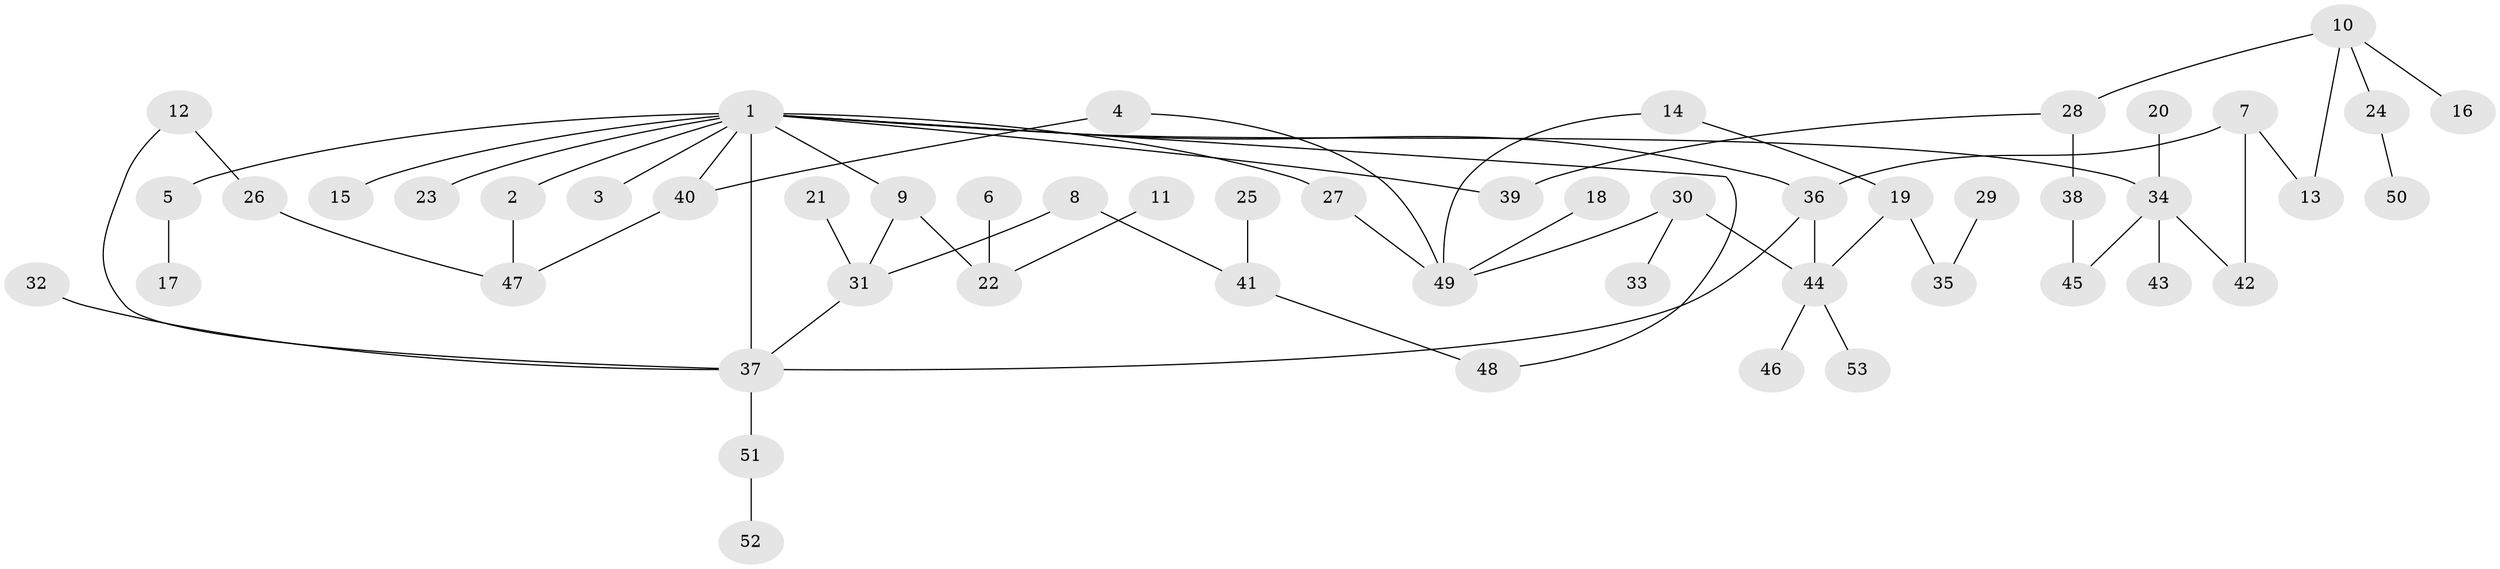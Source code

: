 // original degree distribution, {5: 0.01904761904761905, 6: 0.01904761904761905, 4: 0.09523809523809523, 2: 0.3142857142857143, 1: 0.3619047619047619, 7: 0.009523809523809525, 3: 0.18095238095238095}
// Generated by graph-tools (version 1.1) at 2025/25/03/09/25 03:25:31]
// undirected, 53 vertices, 63 edges
graph export_dot {
graph [start="1"]
  node [color=gray90,style=filled];
  1;
  2;
  3;
  4;
  5;
  6;
  7;
  8;
  9;
  10;
  11;
  12;
  13;
  14;
  15;
  16;
  17;
  18;
  19;
  20;
  21;
  22;
  23;
  24;
  25;
  26;
  27;
  28;
  29;
  30;
  31;
  32;
  33;
  34;
  35;
  36;
  37;
  38;
  39;
  40;
  41;
  42;
  43;
  44;
  45;
  46;
  47;
  48;
  49;
  50;
  51;
  52;
  53;
  1 -- 2 [weight=1.0];
  1 -- 3 [weight=1.0];
  1 -- 5 [weight=1.0];
  1 -- 9 [weight=1.0];
  1 -- 15 [weight=1.0];
  1 -- 23 [weight=1.0];
  1 -- 27 [weight=1.0];
  1 -- 34 [weight=1.0];
  1 -- 36 [weight=1.0];
  1 -- 37 [weight=1.0];
  1 -- 39 [weight=1.0];
  1 -- 40 [weight=1.0];
  1 -- 48 [weight=1.0];
  2 -- 47 [weight=1.0];
  4 -- 40 [weight=1.0];
  4 -- 49 [weight=1.0];
  5 -- 17 [weight=1.0];
  6 -- 22 [weight=1.0];
  7 -- 13 [weight=1.0];
  7 -- 36 [weight=1.0];
  7 -- 42 [weight=1.0];
  8 -- 31 [weight=1.0];
  8 -- 41 [weight=1.0];
  9 -- 22 [weight=1.0];
  9 -- 31 [weight=1.0];
  10 -- 13 [weight=1.0];
  10 -- 16 [weight=1.0];
  10 -- 24 [weight=1.0];
  10 -- 28 [weight=1.0];
  11 -- 22 [weight=1.0];
  12 -- 26 [weight=1.0];
  12 -- 37 [weight=1.0];
  14 -- 19 [weight=1.0];
  14 -- 49 [weight=1.0];
  18 -- 49 [weight=1.0];
  19 -- 35 [weight=1.0];
  19 -- 44 [weight=1.0];
  20 -- 34 [weight=1.0];
  21 -- 31 [weight=1.0];
  24 -- 50 [weight=1.0];
  25 -- 41 [weight=1.0];
  26 -- 47 [weight=1.0];
  27 -- 49 [weight=1.0];
  28 -- 38 [weight=1.0];
  28 -- 39 [weight=1.0];
  29 -- 35 [weight=1.0];
  30 -- 33 [weight=1.0];
  30 -- 44 [weight=1.0];
  30 -- 49 [weight=1.0];
  31 -- 37 [weight=1.0];
  32 -- 37 [weight=1.0];
  34 -- 42 [weight=1.0];
  34 -- 43 [weight=1.0];
  34 -- 45 [weight=1.0];
  36 -- 37 [weight=1.0];
  36 -- 44 [weight=1.0];
  37 -- 51 [weight=1.0];
  38 -- 45 [weight=1.0];
  40 -- 47 [weight=1.0];
  41 -- 48 [weight=1.0];
  44 -- 46 [weight=1.0];
  44 -- 53 [weight=1.0];
  51 -- 52 [weight=1.0];
}
